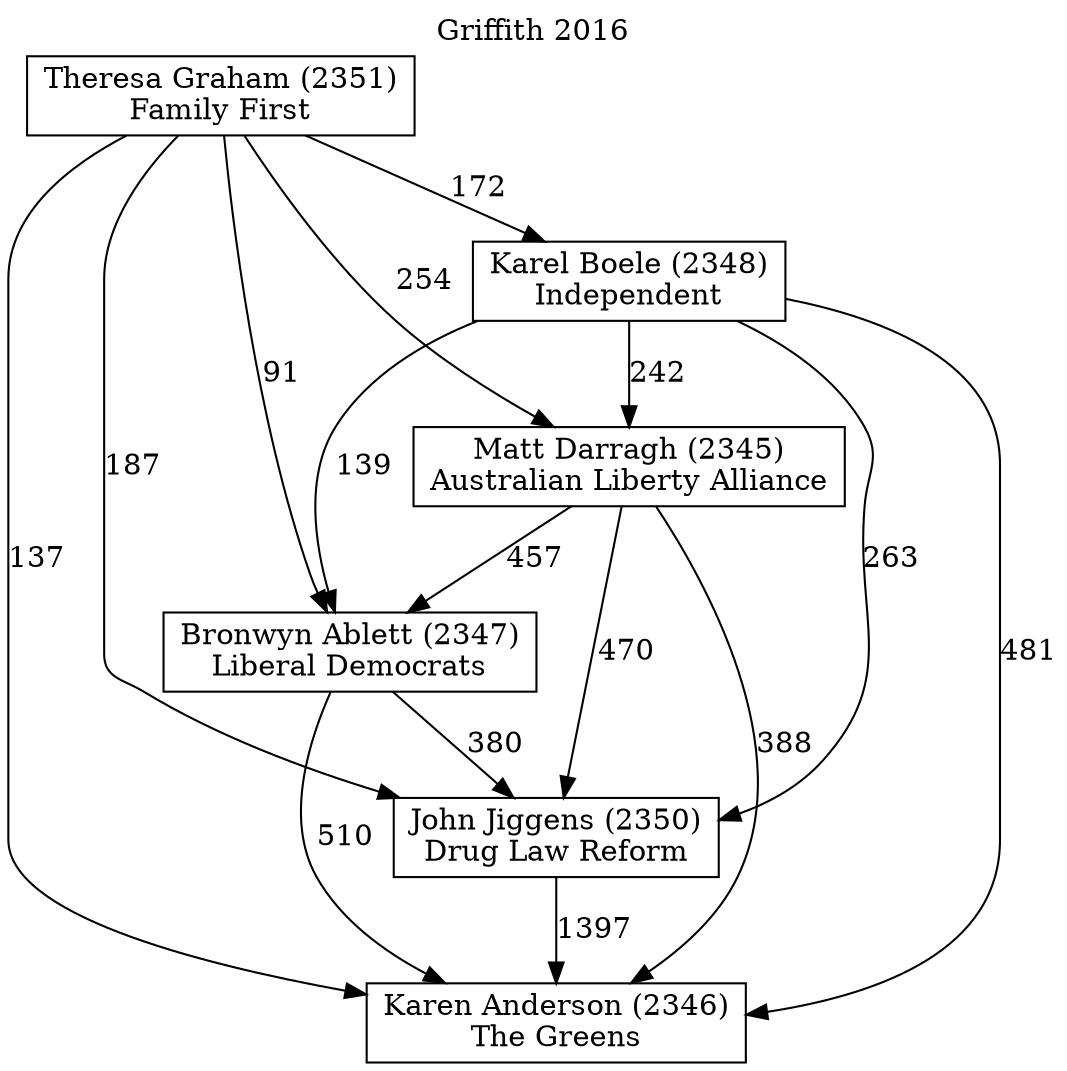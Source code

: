 // House preference flow
digraph "Karen Anderson (2346)_Griffith_2016" {
	graph [label="Griffith 2016" labelloc=t mclimit=10]
	node [shape=box]
	"Karel Boele (2348)" [label="Karel Boele (2348)
Independent"]
	"Karen Anderson (2346)" [label="Karen Anderson (2346)
The Greens"]
	"John Jiggens (2350)" [label="John Jiggens (2350)
Drug Law Reform"]
	"Matt Darragh (2345)" [label="Matt Darragh (2345)
Australian Liberty Alliance"]
	"Bronwyn Ablett (2347)" [label="Bronwyn Ablett (2347)
Liberal Democrats"]
	"Theresa Graham (2351)" [label="Theresa Graham (2351)
Family First"]
	"Matt Darragh (2345)" -> "Karen Anderson (2346)" [label=388]
	"Matt Darragh (2345)" -> "John Jiggens (2350)" [label=470]
	"Karel Boele (2348)" -> "Matt Darragh (2345)" [label=242]
	"John Jiggens (2350)" -> "Karen Anderson (2346)" [label=1397]
	"Bronwyn Ablett (2347)" -> "John Jiggens (2350)" [label=380]
	"Matt Darragh (2345)" -> "Bronwyn Ablett (2347)" [label=457]
	"Theresa Graham (2351)" -> "Karen Anderson (2346)" [label=137]
	"Theresa Graham (2351)" -> "Karel Boele (2348)" [label=172]
	"Theresa Graham (2351)" -> "Bronwyn Ablett (2347)" [label=91]
	"Theresa Graham (2351)" -> "John Jiggens (2350)" [label=187]
	"Karel Boele (2348)" -> "Karen Anderson (2346)" [label=481]
	"Karel Boele (2348)" -> "Bronwyn Ablett (2347)" [label=139]
	"Theresa Graham (2351)" -> "Matt Darragh (2345)" [label=254]
	"Bronwyn Ablett (2347)" -> "Karen Anderson (2346)" [label=510]
	"Karel Boele (2348)" -> "John Jiggens (2350)" [label=263]
}
